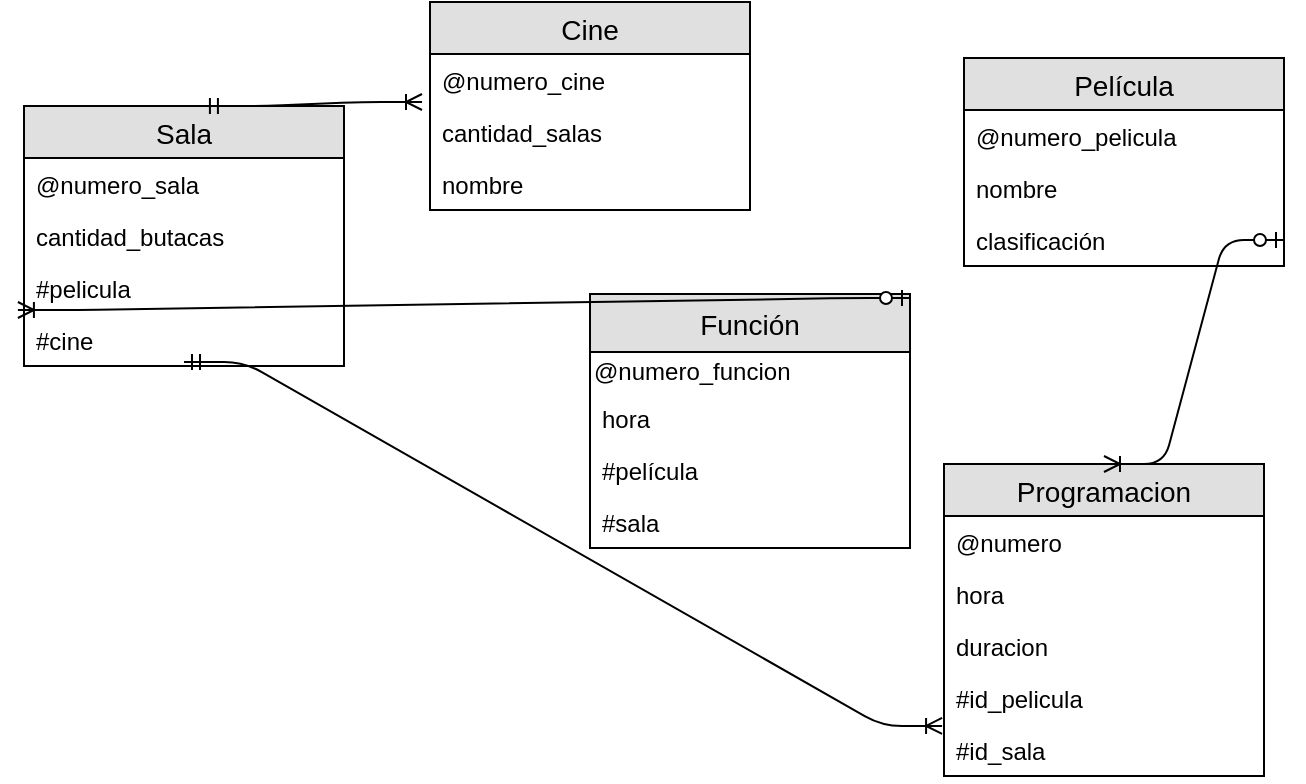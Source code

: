 <mxfile version="12.0.0" type="github" pages="1"><diagram id="uHzanif8TUQW-AZFLGQn" name="Page-1"><mxGraphModel dx="854" dy="468" grid="1" gridSize="10" guides="1" tooltips="1" connect="1" arrows="1" fold="1" page="1" pageScale="1" pageWidth="827" pageHeight="1169" math="0" shadow="0"><root><mxCell id="0"/><mxCell id="1" parent="0"/><mxCell id="LYUc4YmPZF1OieSIyj2N-5" value="Cine" style="swimlane;fontStyle=0;childLayout=stackLayout;horizontal=1;startSize=26;fillColor=#e0e0e0;horizontalStack=0;resizeParent=1;resizeParentMax=0;resizeLast=0;collapsible=1;marginBottom=0;swimlaneFillColor=#ffffff;align=center;fontSize=14;" parent="1" vertex="1"><mxGeometry x="253" y="160" width="160" height="104" as="geometry"/></mxCell><mxCell id="LYUc4YmPZF1OieSIyj2N-7" value="@numero_cine" style="text;strokeColor=none;fillColor=none;spacingLeft=4;spacingRight=4;overflow=hidden;rotatable=0;points=[[0,0.5],[1,0.5]];portConstraint=eastwest;fontSize=12;" parent="LYUc4YmPZF1OieSIyj2N-5" vertex="1"><mxGeometry y="26" width="160" height="26" as="geometry"/></mxCell><mxCell id="LYUc4YmPZF1OieSIyj2N-6" value="cantidad_salas" style="text;strokeColor=none;fillColor=none;spacingLeft=4;spacingRight=4;overflow=hidden;rotatable=0;points=[[0,0.5],[1,0.5]];portConstraint=eastwest;fontSize=12;" parent="LYUc4YmPZF1OieSIyj2N-5" vertex="1"><mxGeometry y="52" width="160" height="26" as="geometry"/></mxCell><mxCell id="LYUc4YmPZF1OieSIyj2N-87" value="nombre" style="text;strokeColor=none;fillColor=none;spacingLeft=4;spacingRight=4;overflow=hidden;rotatable=0;points=[[0,0.5],[1,0.5]];portConstraint=eastwest;fontSize=12;" parent="LYUc4YmPZF1OieSIyj2N-5" vertex="1"><mxGeometry y="78" width="160" height="26" as="geometry"/></mxCell><mxCell id="LYUc4YmPZF1OieSIyj2N-19" value="Sala" style="swimlane;fontStyle=0;childLayout=stackLayout;horizontal=1;startSize=26;fillColor=#e0e0e0;horizontalStack=0;resizeParent=1;resizeParentMax=0;resizeLast=0;collapsible=1;marginBottom=0;swimlaneFillColor=#ffffff;align=center;fontSize=14;" parent="1" vertex="1"><mxGeometry x="50" y="212" width="160" height="130" as="geometry"/></mxCell><mxCell id="LYUc4YmPZF1OieSIyj2N-20" value="@numero_sala" style="text;strokeColor=none;fillColor=none;spacingLeft=4;spacingRight=4;overflow=hidden;rotatable=0;points=[[0,0.5],[1,0.5]];portConstraint=eastwest;fontSize=12;" parent="LYUc4YmPZF1OieSIyj2N-19" vertex="1"><mxGeometry y="26" width="160" height="26" as="geometry"/></mxCell><mxCell id="LYUc4YmPZF1OieSIyj2N-60" value="cantidad_butacas" style="text;strokeColor=none;fillColor=none;spacingLeft=4;spacingRight=4;overflow=hidden;rotatable=0;points=[[0,0.5],[1,0.5]];portConstraint=eastwest;fontSize=12;" parent="LYUc4YmPZF1OieSIyj2N-19" vertex="1"><mxGeometry y="52" width="160" height="26" as="geometry"/></mxCell><mxCell id="LYUc4YmPZF1OieSIyj2N-21" value="#pelicula" style="text;strokeColor=none;fillColor=none;spacingLeft=4;spacingRight=4;overflow=hidden;rotatable=0;points=[[0,0.5],[1,0.5]];portConstraint=eastwest;fontSize=12;" parent="LYUc4YmPZF1OieSIyj2N-19" vertex="1"><mxGeometry y="78" width="160" height="26" as="geometry"/></mxCell><mxCell id="LYUc4YmPZF1OieSIyj2N-86" value="#cine" style="text;strokeColor=none;fillColor=none;spacingLeft=4;spacingRight=4;overflow=hidden;rotatable=0;points=[[0,0.5],[1,0.5]];portConstraint=eastwest;fontSize=12;" parent="LYUc4YmPZF1OieSIyj2N-19" vertex="1"><mxGeometry y="104" width="160" height="26" as="geometry"/></mxCell><mxCell id="LYUc4YmPZF1OieSIyj2N-52" value="Función" style="swimlane;fontStyle=0;childLayout=stackLayout;horizontal=1;startSize=29;fillColor=#e0e0e0;horizontalStack=0;resizeParent=1;resizeParentMax=0;resizeLast=0;collapsible=1;marginBottom=0;swimlaneFillColor=#ffffff;align=center;fontSize=14;" parent="1" vertex="1"><mxGeometry x="333" y="306" width="160" height="127" as="geometry"/></mxCell><mxCell id="ge2qYRVodtxYOs2BJ_ju-1" value="@numero_funcion" style="text;html=1;strokeColor=none;fillColor=none;align=left;verticalAlign=middle;whiteSpace=wrap;rounded=0;" vertex="1" parent="LYUc4YmPZF1OieSIyj2N-52"><mxGeometry y="29" width="160" height="20" as="geometry"/></mxCell><mxCell id="ge2qYRVodtxYOs2BJ_ju-10" value="hora" style="text;strokeColor=none;fillColor=none;spacingLeft=4;spacingRight=4;overflow=hidden;rotatable=0;points=[[0,0.5],[1,0.5]];portConstraint=eastwest;fontSize=12;" vertex="1" parent="LYUc4YmPZF1OieSIyj2N-52"><mxGeometry y="49" width="160" height="26" as="geometry"/></mxCell><mxCell id="LYUc4YmPZF1OieSIyj2N-54" value="#película" style="text;strokeColor=none;fillColor=none;spacingLeft=4;spacingRight=4;overflow=hidden;rotatable=0;points=[[0,0.5],[1,0.5]];portConstraint=eastwest;fontSize=12;" parent="LYUc4YmPZF1OieSIyj2N-52" vertex="1"><mxGeometry y="75" width="160" height="26" as="geometry"/></mxCell><mxCell id="LYUc4YmPZF1OieSIyj2N-55" value="#sala" style="text;strokeColor=none;fillColor=none;spacingLeft=4;spacingRight=4;overflow=hidden;rotatable=0;points=[[0,0.5],[1,0.5]];portConstraint=eastwest;fontSize=12;" parent="LYUc4YmPZF1OieSIyj2N-52" vertex="1"><mxGeometry y="101" width="160" height="26" as="geometry"/></mxCell><mxCell id="LYUc4YmPZF1OieSIyj2N-56" value="Película" style="swimlane;fontStyle=0;childLayout=stackLayout;horizontal=1;startSize=26;fillColor=#e0e0e0;horizontalStack=0;resizeParent=1;resizeParentMax=0;resizeLast=0;collapsible=1;marginBottom=0;swimlaneFillColor=#ffffff;align=center;fontSize=14;" parent="1" vertex="1"><mxGeometry x="520" y="188" width="160" height="104" as="geometry"/></mxCell><mxCell id="LYUc4YmPZF1OieSIyj2N-57" value="@numero_pelicula" style="text;strokeColor=none;fillColor=none;spacingLeft=4;spacingRight=4;overflow=hidden;rotatable=0;points=[[0,0.5],[1,0.5]];portConstraint=eastwest;fontSize=12;" parent="LYUc4YmPZF1OieSIyj2N-56" vertex="1"><mxGeometry y="26" width="160" height="26" as="geometry"/></mxCell><mxCell id="LYUc4YmPZF1OieSIyj2N-58" value="nombre" style="text;strokeColor=none;fillColor=none;spacingLeft=4;spacingRight=4;overflow=hidden;rotatable=0;points=[[0,0.5],[1,0.5]];portConstraint=eastwest;fontSize=12;" parent="LYUc4YmPZF1OieSIyj2N-56" vertex="1"><mxGeometry y="52" width="160" height="26" as="geometry"/></mxCell><mxCell id="LYUc4YmPZF1OieSIyj2N-59" value="clasificación" style="text;strokeColor=none;fillColor=none;spacingLeft=4;spacingRight=4;overflow=hidden;rotatable=0;points=[[0,0.5],[1,0.5]];portConstraint=eastwest;fontSize=12;" parent="LYUc4YmPZF1OieSIyj2N-56" vertex="1"><mxGeometry y="78" width="160" height="26" as="geometry"/></mxCell><mxCell id="ge2qYRVodtxYOs2BJ_ju-9" value="" style="edgeStyle=entityRelationEdgeStyle;fontSize=12;html=1;endArrow=ERoneToMany;startArrow=ERzeroToOne;entryX=-0.019;entryY=0.923;entryDx=0;entryDy=0;entryPerimeter=0;exitX=1;exitY=0.016;exitDx=0;exitDy=0;exitPerimeter=0;" edge="1" parent="1" source="LYUc4YmPZF1OieSIyj2N-52" target="LYUc4YmPZF1OieSIyj2N-21"><mxGeometry width="100" height="100" relative="1" as="geometry"><mxPoint x="463" y="364" as="sourcePoint"/><mxPoint x="232" y="312" as="targetPoint"/></mxGeometry></mxCell><mxCell id="ge2qYRVodtxYOs2BJ_ju-26" value="" style="edgeStyle=entityRelationEdgeStyle;fontSize=12;html=1;endArrow=ERoneToMany;startArrow=ERmandOne;exitX=0.556;exitY=0;exitDx=0;exitDy=0;exitPerimeter=0;" edge="1" parent="1" source="LYUc4YmPZF1OieSIyj2N-19"><mxGeometry width="100" height="100" relative="1" as="geometry"><mxPoint x="100" y="377" as="sourcePoint"/><mxPoint x="249" y="210" as="targetPoint"/></mxGeometry></mxCell><mxCell id="ge2qYRVodtxYOs2BJ_ju-27" value="Programacion" style="swimlane;fontStyle=0;childLayout=stackLayout;horizontal=1;startSize=26;fillColor=#e0e0e0;horizontalStack=0;resizeParent=1;resizeParentMax=0;resizeLast=0;collapsible=1;marginBottom=0;swimlaneFillColor=#ffffff;align=center;fontSize=14;" vertex="1" parent="1"><mxGeometry x="510" y="391" width="160" height="156" as="geometry"/></mxCell><mxCell id="ge2qYRVodtxYOs2BJ_ju-28" value="@numero" style="text;strokeColor=none;fillColor=none;spacingLeft=4;spacingRight=4;overflow=hidden;rotatable=0;points=[[0,0.5],[1,0.5]];portConstraint=eastwest;fontSize=12;" vertex="1" parent="ge2qYRVodtxYOs2BJ_ju-27"><mxGeometry y="26" width="160" height="26" as="geometry"/></mxCell><mxCell id="ge2qYRVodtxYOs2BJ_ju-29" value="hora" style="text;strokeColor=none;fillColor=none;spacingLeft=4;spacingRight=4;overflow=hidden;rotatable=0;points=[[0,0.5],[1,0.5]];portConstraint=eastwest;fontSize=12;" vertex="1" parent="ge2qYRVodtxYOs2BJ_ju-27"><mxGeometry y="52" width="160" height="26" as="geometry"/></mxCell><mxCell id="ge2qYRVodtxYOs2BJ_ju-30" value="duracion" style="text;strokeColor=none;fillColor=none;spacingLeft=4;spacingRight=4;overflow=hidden;rotatable=0;points=[[0,0.5],[1,0.5]];portConstraint=eastwest;fontSize=12;" vertex="1" parent="ge2qYRVodtxYOs2BJ_ju-27"><mxGeometry y="78" width="160" height="26" as="geometry"/></mxCell><mxCell id="ge2qYRVodtxYOs2BJ_ju-31" value="#id_pelicula" style="text;strokeColor=none;fillColor=none;spacingLeft=4;spacingRight=4;overflow=hidden;rotatable=0;points=[[0,0.5],[1,0.5]];portConstraint=eastwest;fontSize=12;align=left;" vertex="1" parent="ge2qYRVodtxYOs2BJ_ju-27"><mxGeometry y="104" width="160" height="26" as="geometry"/></mxCell><mxCell id="ge2qYRVodtxYOs2BJ_ju-32" value="#id_sala" style="text;strokeColor=none;fillColor=none;spacingLeft=4;spacingRight=4;overflow=hidden;rotatable=0;points=[[0,0.5],[1,0.5]];portConstraint=eastwest;fontSize=12;align=left;" vertex="1" parent="ge2qYRVodtxYOs2BJ_ju-27"><mxGeometry y="130" width="160" height="26" as="geometry"/></mxCell><mxCell id="ge2qYRVodtxYOs2BJ_ju-34" value="" style="edgeStyle=entityRelationEdgeStyle;fontSize=12;html=1;endArrow=ERoneToMany;startArrow=ERzeroToOne;entryX=0.5;entryY=0;entryDx=0;entryDy=0;exitX=1;exitY=0.5;exitDx=0;exitDy=0;" edge="1" parent="1" source="LYUc4YmPZF1OieSIyj2N-59" target="ge2qYRVodtxYOs2BJ_ju-27"><mxGeometry width="100" height="100" relative="1" as="geometry"><mxPoint x="10" y="670" as="sourcePoint"/><mxPoint x="110" y="570" as="targetPoint"/></mxGeometry></mxCell><mxCell id="ge2qYRVodtxYOs2BJ_ju-35" value="" style="edgeStyle=entityRelationEdgeStyle;fontSize=12;html=1;endArrow=ERoneToMany;startArrow=ERmandOne;entryX=-0.006;entryY=1.038;entryDx=0;entryDy=0;entryPerimeter=0;" edge="1" parent="1" target="ge2qYRVodtxYOs2BJ_ju-31"><mxGeometry width="100" height="100" relative="1" as="geometry"><mxPoint x="130" y="340" as="sourcePoint"/><mxPoint x="110" y="570" as="targetPoint"/></mxGeometry></mxCell></root></mxGraphModel></diagram></mxfile>